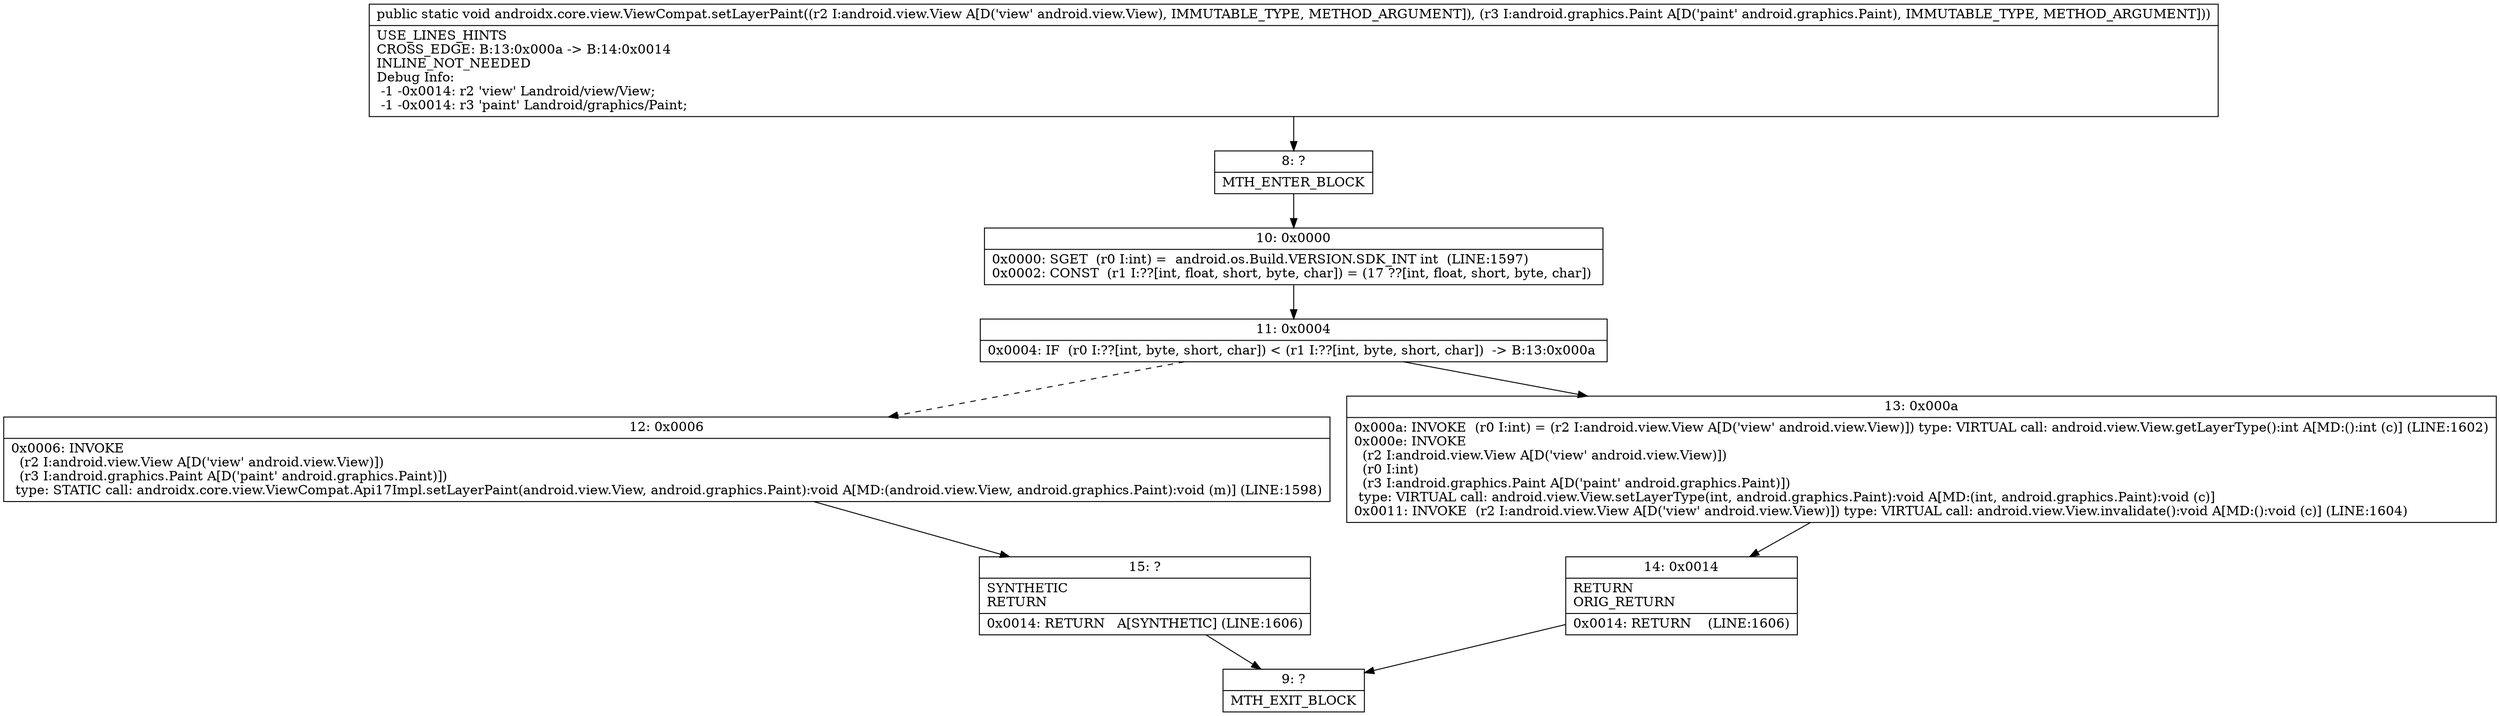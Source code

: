 digraph "CFG forandroidx.core.view.ViewCompat.setLayerPaint(Landroid\/view\/View;Landroid\/graphics\/Paint;)V" {
Node_8 [shape=record,label="{8\:\ ?|MTH_ENTER_BLOCK\l}"];
Node_10 [shape=record,label="{10\:\ 0x0000|0x0000: SGET  (r0 I:int) =  android.os.Build.VERSION.SDK_INT int  (LINE:1597)\l0x0002: CONST  (r1 I:??[int, float, short, byte, char]) = (17 ??[int, float, short, byte, char]) \l}"];
Node_11 [shape=record,label="{11\:\ 0x0004|0x0004: IF  (r0 I:??[int, byte, short, char]) \< (r1 I:??[int, byte, short, char])  \-\> B:13:0x000a \l}"];
Node_12 [shape=record,label="{12\:\ 0x0006|0x0006: INVOKE  \l  (r2 I:android.view.View A[D('view' android.view.View)])\l  (r3 I:android.graphics.Paint A[D('paint' android.graphics.Paint)])\l type: STATIC call: androidx.core.view.ViewCompat.Api17Impl.setLayerPaint(android.view.View, android.graphics.Paint):void A[MD:(android.view.View, android.graphics.Paint):void (m)] (LINE:1598)\l}"];
Node_15 [shape=record,label="{15\:\ ?|SYNTHETIC\lRETURN\l|0x0014: RETURN   A[SYNTHETIC] (LINE:1606)\l}"];
Node_9 [shape=record,label="{9\:\ ?|MTH_EXIT_BLOCK\l}"];
Node_13 [shape=record,label="{13\:\ 0x000a|0x000a: INVOKE  (r0 I:int) = (r2 I:android.view.View A[D('view' android.view.View)]) type: VIRTUAL call: android.view.View.getLayerType():int A[MD:():int (c)] (LINE:1602)\l0x000e: INVOKE  \l  (r2 I:android.view.View A[D('view' android.view.View)])\l  (r0 I:int)\l  (r3 I:android.graphics.Paint A[D('paint' android.graphics.Paint)])\l type: VIRTUAL call: android.view.View.setLayerType(int, android.graphics.Paint):void A[MD:(int, android.graphics.Paint):void (c)]\l0x0011: INVOKE  (r2 I:android.view.View A[D('view' android.view.View)]) type: VIRTUAL call: android.view.View.invalidate():void A[MD:():void (c)] (LINE:1604)\l}"];
Node_14 [shape=record,label="{14\:\ 0x0014|RETURN\lORIG_RETURN\l|0x0014: RETURN    (LINE:1606)\l}"];
MethodNode[shape=record,label="{public static void androidx.core.view.ViewCompat.setLayerPaint((r2 I:android.view.View A[D('view' android.view.View), IMMUTABLE_TYPE, METHOD_ARGUMENT]), (r3 I:android.graphics.Paint A[D('paint' android.graphics.Paint), IMMUTABLE_TYPE, METHOD_ARGUMENT]))  | USE_LINES_HINTS\lCROSS_EDGE: B:13:0x000a \-\> B:14:0x0014\lINLINE_NOT_NEEDED\lDebug Info:\l  \-1 \-0x0014: r2 'view' Landroid\/view\/View;\l  \-1 \-0x0014: r3 'paint' Landroid\/graphics\/Paint;\l}"];
MethodNode -> Node_8;Node_8 -> Node_10;
Node_10 -> Node_11;
Node_11 -> Node_12[style=dashed];
Node_11 -> Node_13;
Node_12 -> Node_15;
Node_15 -> Node_9;
Node_13 -> Node_14;
Node_14 -> Node_9;
}

